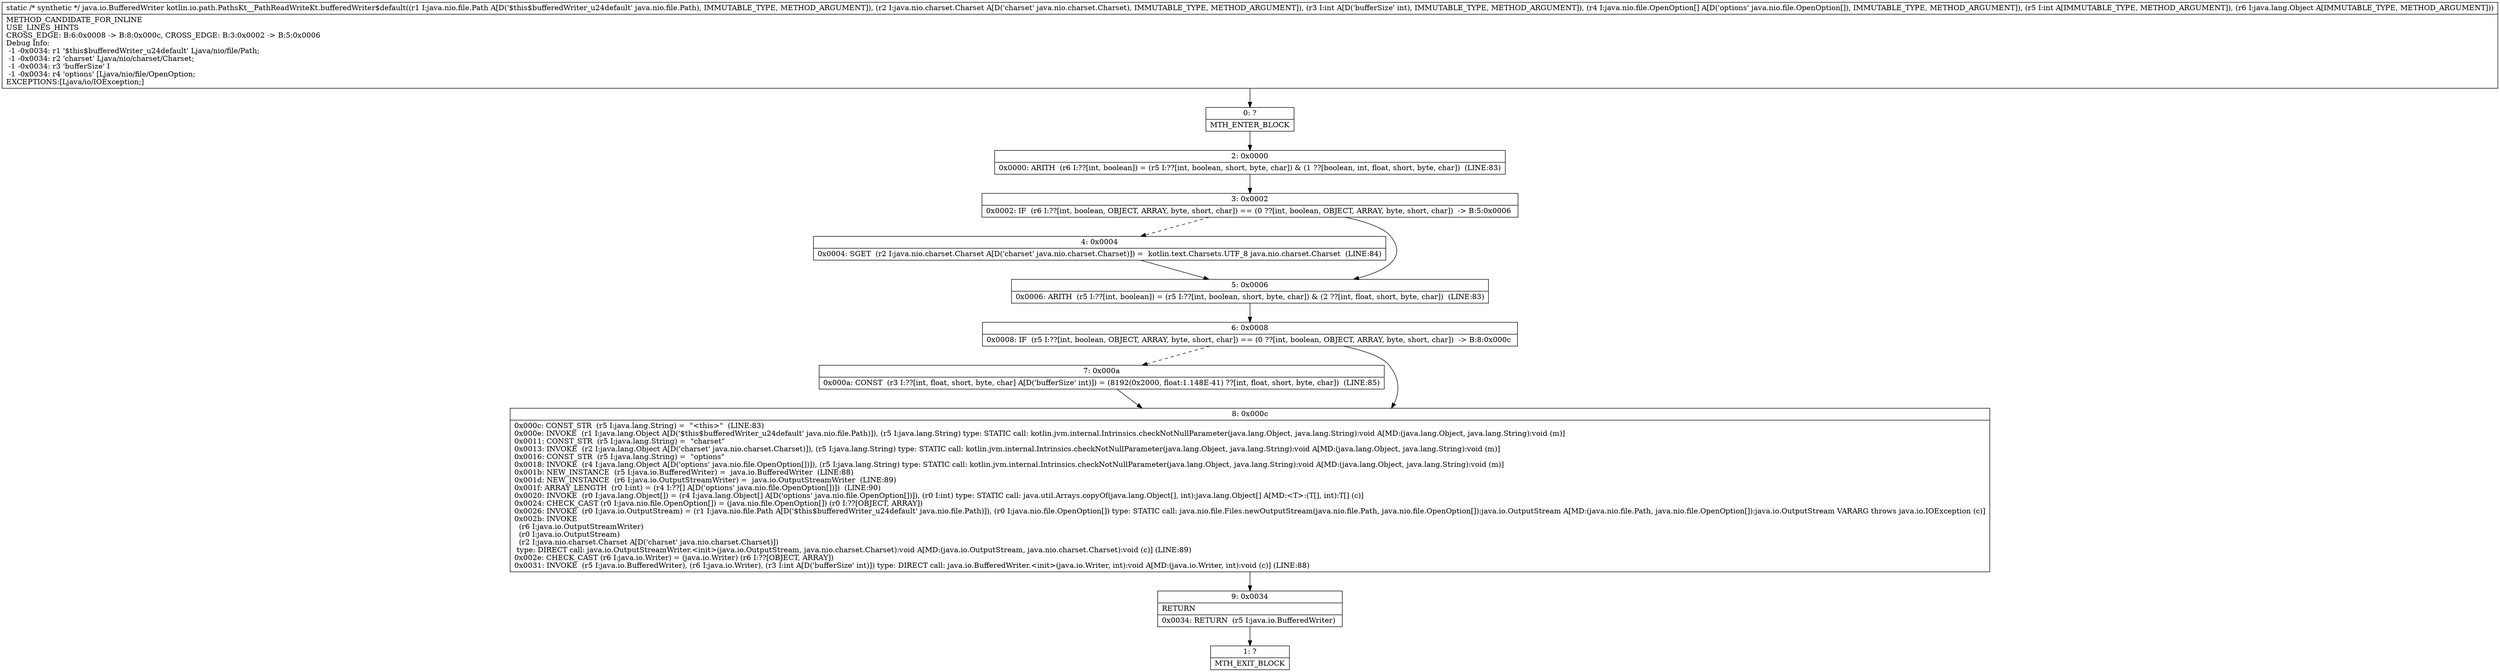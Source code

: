 digraph "CFG forkotlin.io.path.PathsKt__PathReadWriteKt.bufferedWriter$default(Ljava\/nio\/file\/Path;Ljava\/nio\/charset\/Charset;I[Ljava\/nio\/file\/OpenOption;ILjava\/lang\/Object;)Ljava\/io\/BufferedWriter;" {
Node_0 [shape=record,label="{0\:\ ?|MTH_ENTER_BLOCK\l}"];
Node_2 [shape=record,label="{2\:\ 0x0000|0x0000: ARITH  (r6 I:??[int, boolean]) = (r5 I:??[int, boolean, short, byte, char]) & (1 ??[boolean, int, float, short, byte, char])  (LINE:83)\l}"];
Node_3 [shape=record,label="{3\:\ 0x0002|0x0002: IF  (r6 I:??[int, boolean, OBJECT, ARRAY, byte, short, char]) == (0 ??[int, boolean, OBJECT, ARRAY, byte, short, char])  \-\> B:5:0x0006 \l}"];
Node_4 [shape=record,label="{4\:\ 0x0004|0x0004: SGET  (r2 I:java.nio.charset.Charset A[D('charset' java.nio.charset.Charset)]) =  kotlin.text.Charsets.UTF_8 java.nio.charset.Charset  (LINE:84)\l}"];
Node_5 [shape=record,label="{5\:\ 0x0006|0x0006: ARITH  (r5 I:??[int, boolean]) = (r5 I:??[int, boolean, short, byte, char]) & (2 ??[int, float, short, byte, char])  (LINE:83)\l}"];
Node_6 [shape=record,label="{6\:\ 0x0008|0x0008: IF  (r5 I:??[int, boolean, OBJECT, ARRAY, byte, short, char]) == (0 ??[int, boolean, OBJECT, ARRAY, byte, short, char])  \-\> B:8:0x000c \l}"];
Node_7 [shape=record,label="{7\:\ 0x000a|0x000a: CONST  (r3 I:??[int, float, short, byte, char] A[D('bufferSize' int)]) = (8192(0x2000, float:1.148E\-41) ??[int, float, short, byte, char])  (LINE:85)\l}"];
Node_8 [shape=record,label="{8\:\ 0x000c|0x000c: CONST_STR  (r5 I:java.lang.String) =  \"\<this\>\"  (LINE:83)\l0x000e: INVOKE  (r1 I:java.lang.Object A[D('$this$bufferedWriter_u24default' java.nio.file.Path)]), (r5 I:java.lang.String) type: STATIC call: kotlin.jvm.internal.Intrinsics.checkNotNullParameter(java.lang.Object, java.lang.String):void A[MD:(java.lang.Object, java.lang.String):void (m)]\l0x0011: CONST_STR  (r5 I:java.lang.String) =  \"charset\" \l0x0013: INVOKE  (r2 I:java.lang.Object A[D('charset' java.nio.charset.Charset)]), (r5 I:java.lang.String) type: STATIC call: kotlin.jvm.internal.Intrinsics.checkNotNullParameter(java.lang.Object, java.lang.String):void A[MD:(java.lang.Object, java.lang.String):void (m)]\l0x0016: CONST_STR  (r5 I:java.lang.String) =  \"options\" \l0x0018: INVOKE  (r4 I:java.lang.Object A[D('options' java.nio.file.OpenOption[])]), (r5 I:java.lang.String) type: STATIC call: kotlin.jvm.internal.Intrinsics.checkNotNullParameter(java.lang.Object, java.lang.String):void A[MD:(java.lang.Object, java.lang.String):void (m)]\l0x001b: NEW_INSTANCE  (r5 I:java.io.BufferedWriter) =  java.io.BufferedWriter  (LINE:88)\l0x001d: NEW_INSTANCE  (r6 I:java.io.OutputStreamWriter) =  java.io.OutputStreamWriter  (LINE:89)\l0x001f: ARRAY_LENGTH  (r0 I:int) = (r4 I:??[] A[D('options' java.nio.file.OpenOption[])])  (LINE:90)\l0x0020: INVOKE  (r0 I:java.lang.Object[]) = (r4 I:java.lang.Object[] A[D('options' java.nio.file.OpenOption[])]), (r0 I:int) type: STATIC call: java.util.Arrays.copyOf(java.lang.Object[], int):java.lang.Object[] A[MD:\<T\>:(T[], int):T[] (c)]\l0x0024: CHECK_CAST (r0 I:java.nio.file.OpenOption[]) = (java.nio.file.OpenOption[]) (r0 I:??[OBJECT, ARRAY]) \l0x0026: INVOKE  (r0 I:java.io.OutputStream) = (r1 I:java.nio.file.Path A[D('$this$bufferedWriter_u24default' java.nio.file.Path)]), (r0 I:java.nio.file.OpenOption[]) type: STATIC call: java.nio.file.Files.newOutputStream(java.nio.file.Path, java.nio.file.OpenOption[]):java.io.OutputStream A[MD:(java.nio.file.Path, java.nio.file.OpenOption[]):java.io.OutputStream VARARG throws java.io.IOException (c)]\l0x002b: INVOKE  \l  (r6 I:java.io.OutputStreamWriter)\l  (r0 I:java.io.OutputStream)\l  (r2 I:java.nio.charset.Charset A[D('charset' java.nio.charset.Charset)])\l type: DIRECT call: java.io.OutputStreamWriter.\<init\>(java.io.OutputStream, java.nio.charset.Charset):void A[MD:(java.io.OutputStream, java.nio.charset.Charset):void (c)] (LINE:89)\l0x002e: CHECK_CAST (r6 I:java.io.Writer) = (java.io.Writer) (r6 I:??[OBJECT, ARRAY]) \l0x0031: INVOKE  (r5 I:java.io.BufferedWriter), (r6 I:java.io.Writer), (r3 I:int A[D('bufferSize' int)]) type: DIRECT call: java.io.BufferedWriter.\<init\>(java.io.Writer, int):void A[MD:(java.io.Writer, int):void (c)] (LINE:88)\l}"];
Node_9 [shape=record,label="{9\:\ 0x0034|RETURN\l|0x0034: RETURN  (r5 I:java.io.BufferedWriter) \l}"];
Node_1 [shape=record,label="{1\:\ ?|MTH_EXIT_BLOCK\l}"];
MethodNode[shape=record,label="{static \/* synthetic *\/ java.io.BufferedWriter kotlin.io.path.PathsKt__PathReadWriteKt.bufferedWriter$default((r1 I:java.nio.file.Path A[D('$this$bufferedWriter_u24default' java.nio.file.Path), IMMUTABLE_TYPE, METHOD_ARGUMENT]), (r2 I:java.nio.charset.Charset A[D('charset' java.nio.charset.Charset), IMMUTABLE_TYPE, METHOD_ARGUMENT]), (r3 I:int A[D('bufferSize' int), IMMUTABLE_TYPE, METHOD_ARGUMENT]), (r4 I:java.nio.file.OpenOption[] A[D('options' java.nio.file.OpenOption[]), IMMUTABLE_TYPE, METHOD_ARGUMENT]), (r5 I:int A[IMMUTABLE_TYPE, METHOD_ARGUMENT]), (r6 I:java.lang.Object A[IMMUTABLE_TYPE, METHOD_ARGUMENT]))  | METHOD_CANDIDATE_FOR_INLINE\lUSE_LINES_HINTS\lCROSS_EDGE: B:6:0x0008 \-\> B:8:0x000c, CROSS_EDGE: B:3:0x0002 \-\> B:5:0x0006\lDebug Info:\l  \-1 \-0x0034: r1 '$this$bufferedWriter_u24default' Ljava\/nio\/file\/Path;\l  \-1 \-0x0034: r2 'charset' Ljava\/nio\/charset\/Charset;\l  \-1 \-0x0034: r3 'bufferSize' I\l  \-1 \-0x0034: r4 'options' [Ljava\/nio\/file\/OpenOption;\lEXCEPTIONS:[Ljava\/io\/IOException;]\l}"];
MethodNode -> Node_0;Node_0 -> Node_2;
Node_2 -> Node_3;
Node_3 -> Node_4[style=dashed];
Node_3 -> Node_5;
Node_4 -> Node_5;
Node_5 -> Node_6;
Node_6 -> Node_7[style=dashed];
Node_6 -> Node_8;
Node_7 -> Node_8;
Node_8 -> Node_9;
Node_9 -> Node_1;
}

